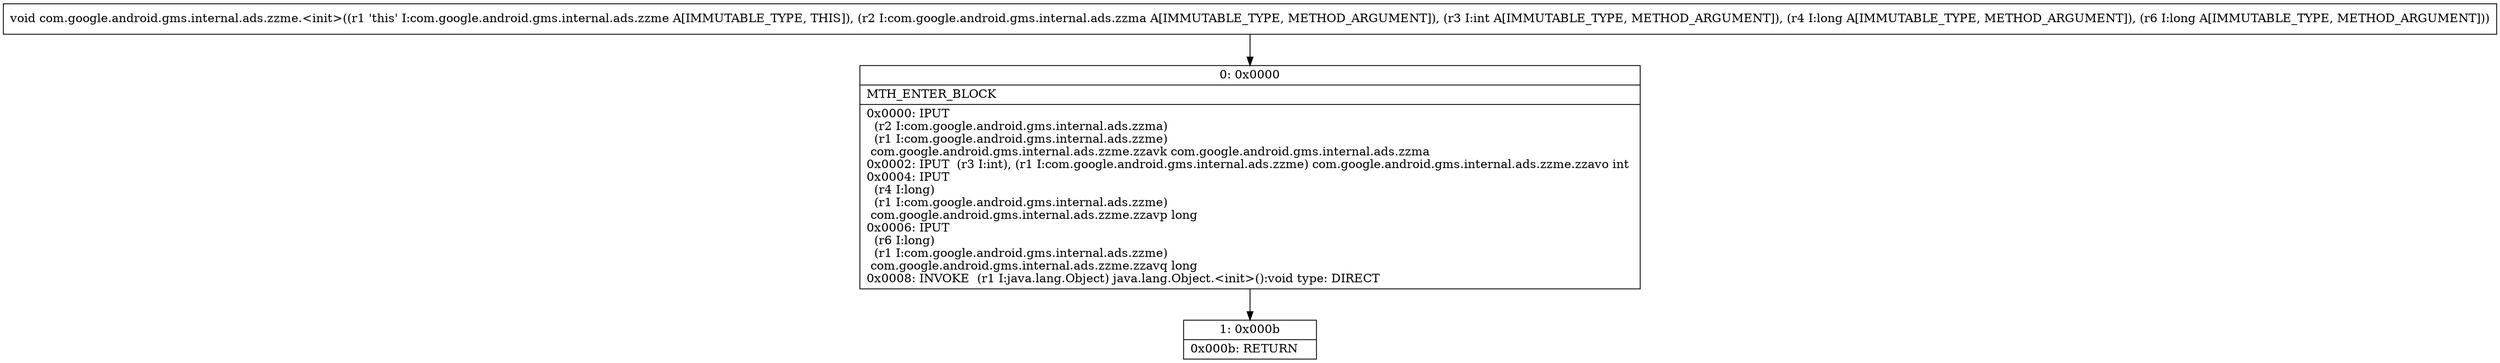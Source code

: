 digraph "CFG forcom.google.android.gms.internal.ads.zzme.\<init\>(Lcom\/google\/android\/gms\/internal\/ads\/zzma;IJJ)V" {
Node_0 [shape=record,label="{0\:\ 0x0000|MTH_ENTER_BLOCK\l|0x0000: IPUT  \l  (r2 I:com.google.android.gms.internal.ads.zzma)\l  (r1 I:com.google.android.gms.internal.ads.zzme)\l com.google.android.gms.internal.ads.zzme.zzavk com.google.android.gms.internal.ads.zzma \l0x0002: IPUT  (r3 I:int), (r1 I:com.google.android.gms.internal.ads.zzme) com.google.android.gms.internal.ads.zzme.zzavo int \l0x0004: IPUT  \l  (r4 I:long)\l  (r1 I:com.google.android.gms.internal.ads.zzme)\l com.google.android.gms.internal.ads.zzme.zzavp long \l0x0006: IPUT  \l  (r6 I:long)\l  (r1 I:com.google.android.gms.internal.ads.zzme)\l com.google.android.gms.internal.ads.zzme.zzavq long \l0x0008: INVOKE  (r1 I:java.lang.Object) java.lang.Object.\<init\>():void type: DIRECT \l}"];
Node_1 [shape=record,label="{1\:\ 0x000b|0x000b: RETURN   \l}"];
MethodNode[shape=record,label="{void com.google.android.gms.internal.ads.zzme.\<init\>((r1 'this' I:com.google.android.gms.internal.ads.zzme A[IMMUTABLE_TYPE, THIS]), (r2 I:com.google.android.gms.internal.ads.zzma A[IMMUTABLE_TYPE, METHOD_ARGUMENT]), (r3 I:int A[IMMUTABLE_TYPE, METHOD_ARGUMENT]), (r4 I:long A[IMMUTABLE_TYPE, METHOD_ARGUMENT]), (r6 I:long A[IMMUTABLE_TYPE, METHOD_ARGUMENT])) }"];
MethodNode -> Node_0;
Node_0 -> Node_1;
}

